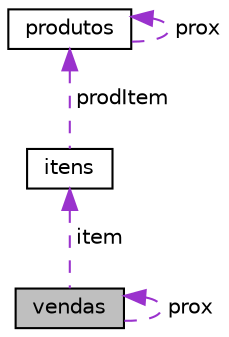 digraph "vendas"
{
 // LATEX_PDF_SIZE
  edge [fontname="Helvetica",fontsize="10",labelfontname="Helvetica",labelfontsize="10"];
  node [fontname="Helvetica",fontsize="10",shape=record];
  Node1 [label="vendas",height=0.2,width=0.4,color="black", fillcolor="grey75", style="filled", fontcolor="black",tooltip="Struct que representa uma venda."];
  Node1 -> Node1 [dir="back",color="darkorchid3",fontsize="10",style="dashed",label=" prox" ,fontname="Helvetica"];
  Node2 -> Node1 [dir="back",color="darkorchid3",fontsize="10",style="dashed",label=" item" ,fontname="Helvetica"];
  Node2 [label="itens",height=0.2,width=0.4,color="black", fillcolor="white", style="filled",URL="$structitens.html",tooltip="Struct que representa um item vendido."];
  Node3 -> Node2 [dir="back",color="darkorchid3",fontsize="10",style="dashed",label=" prodItem" ,fontname="Helvetica"];
  Node3 [label="produtos",height=0.2,width=0.4,color="black", fillcolor="white", style="filled",URL="$structprodutos.html",tooltip="Struct de produtos."];
  Node3 -> Node3 [dir="back",color="darkorchid3",fontsize="10",style="dashed",label=" prox" ,fontname="Helvetica"];
}
